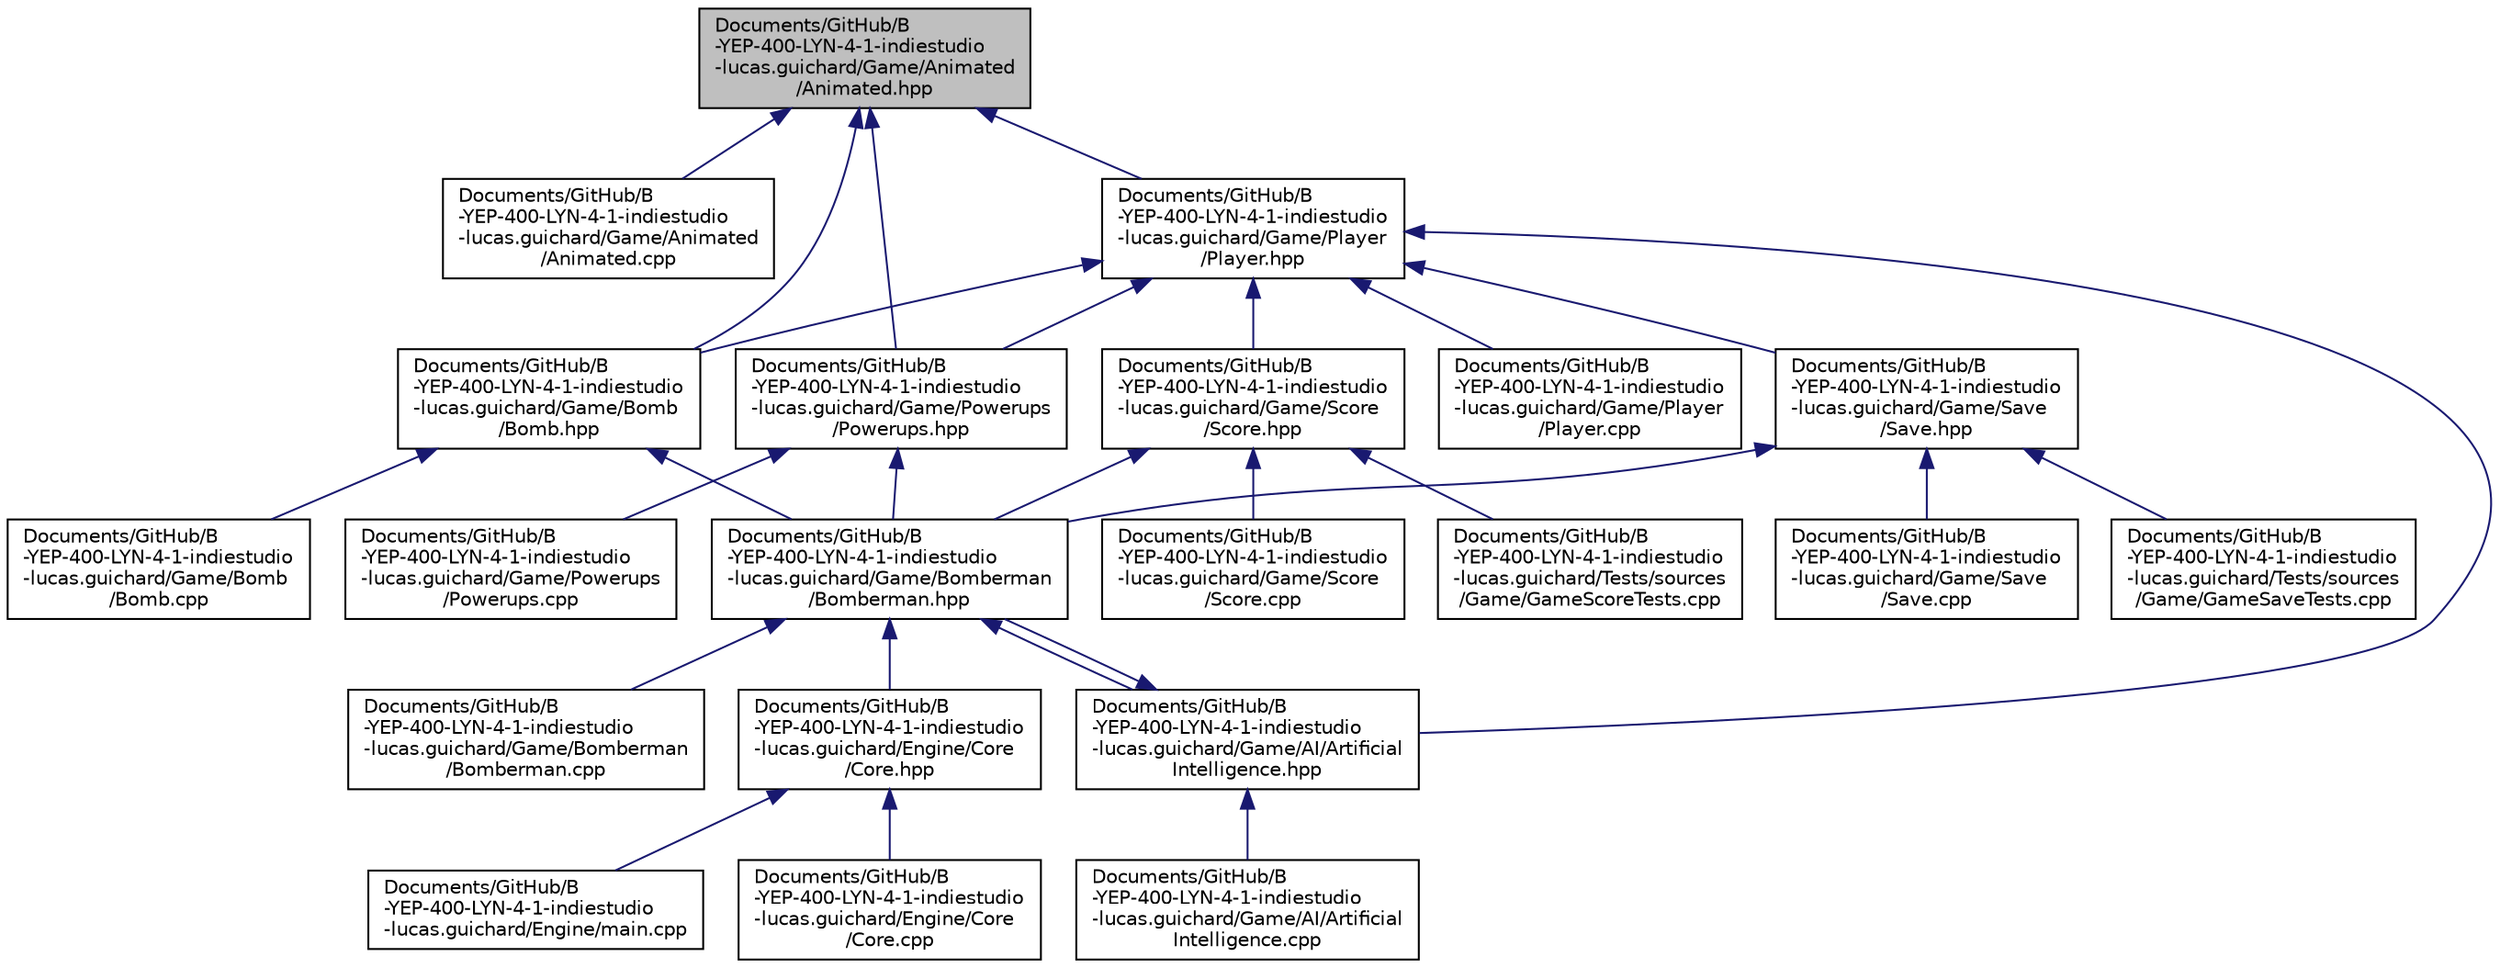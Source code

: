 digraph "Documents/GitHub/B-YEP-400-LYN-4-1-indiestudio-lucas.guichard/Game/Animated/Animated.hpp"
{
 // LATEX_PDF_SIZE
  edge [fontname="Helvetica",fontsize="10",labelfontname="Helvetica",labelfontsize="10"];
  node [fontname="Helvetica",fontsize="10",shape=record];
  Node1 [label="Documents/GitHub/B\l-YEP-400-LYN-4-1-indiestudio\l-lucas.guichard/Game/Animated\l/Animated.hpp",height=0.2,width=0.4,color="black", fillcolor="grey75", style="filled", fontcolor="black",tooltip=" "];
  Node1 -> Node2 [dir="back",color="midnightblue",fontsize="10",style="solid"];
  Node2 [label="Documents/GitHub/B\l-YEP-400-LYN-4-1-indiestudio\l-lucas.guichard/Game/Animated\l/Animated.cpp",height=0.2,width=0.4,color="black", fillcolor="white", style="filled",URL="$_animated_8cpp.html",tooltip=" "];
  Node1 -> Node3 [dir="back",color="midnightblue",fontsize="10",style="solid"];
  Node3 [label="Documents/GitHub/B\l-YEP-400-LYN-4-1-indiestudio\l-lucas.guichard/Game/Bomb\l/Bomb.hpp",height=0.2,width=0.4,color="black", fillcolor="white", style="filled",URL="$_bomb_8hpp.html",tooltip=" "];
  Node3 -> Node4 [dir="back",color="midnightblue",fontsize="10",style="solid"];
  Node4 [label="Documents/GitHub/B\l-YEP-400-LYN-4-1-indiestudio\l-lucas.guichard/Game/Bomb\l/Bomb.cpp",height=0.2,width=0.4,color="black", fillcolor="white", style="filled",URL="$_bomb_8cpp.html",tooltip=" "];
  Node3 -> Node5 [dir="back",color="midnightblue",fontsize="10",style="solid"];
  Node5 [label="Documents/GitHub/B\l-YEP-400-LYN-4-1-indiestudio\l-lucas.guichard/Game/Bomberman\l/Bomberman.hpp",height=0.2,width=0.4,color="black", fillcolor="white", style="filled",URL="$_bomberman_8hpp.html",tooltip=" "];
  Node5 -> Node6 [dir="back",color="midnightblue",fontsize="10",style="solid"];
  Node6 [label="Documents/GitHub/B\l-YEP-400-LYN-4-1-indiestudio\l-lucas.guichard/Engine/Core\l/Core.hpp",height=0.2,width=0.4,color="black", fillcolor="white", style="filled",URL="$_core_8hpp.html",tooltip=" "];
  Node6 -> Node7 [dir="back",color="midnightblue",fontsize="10",style="solid"];
  Node7 [label="Documents/GitHub/B\l-YEP-400-LYN-4-1-indiestudio\l-lucas.guichard/Engine/Core\l/Core.cpp",height=0.2,width=0.4,color="black", fillcolor="white", style="filled",URL="$_core_8cpp.html",tooltip=" "];
  Node6 -> Node8 [dir="back",color="midnightblue",fontsize="10",style="solid"];
  Node8 [label="Documents/GitHub/B\l-YEP-400-LYN-4-1-indiestudio\l-lucas.guichard/Engine/main.cpp",height=0.2,width=0.4,color="black", fillcolor="white", style="filled",URL="$main_8cpp.html",tooltip=" "];
  Node5 -> Node9 [dir="back",color="midnightblue",fontsize="10",style="solid"];
  Node9 [label="Documents/GitHub/B\l-YEP-400-LYN-4-1-indiestudio\l-lucas.guichard/Game/AI/Artificial\lIntelligence.hpp",height=0.2,width=0.4,color="black", fillcolor="white", style="filled",URL="$_artificial_intelligence_8hpp.html",tooltip=" "];
  Node9 -> Node10 [dir="back",color="midnightblue",fontsize="10",style="solid"];
  Node10 [label="Documents/GitHub/B\l-YEP-400-LYN-4-1-indiestudio\l-lucas.guichard/Game/AI/Artificial\lIntelligence.cpp",height=0.2,width=0.4,color="black", fillcolor="white", style="filled",URL="$_artificial_intelligence_8cpp.html",tooltip=" "];
  Node9 -> Node5 [dir="back",color="midnightblue",fontsize="10",style="solid"];
  Node5 -> Node11 [dir="back",color="midnightblue",fontsize="10",style="solid"];
  Node11 [label="Documents/GitHub/B\l-YEP-400-LYN-4-1-indiestudio\l-lucas.guichard/Game/Bomberman\l/Bomberman.cpp",height=0.2,width=0.4,color="black", fillcolor="white", style="filled",URL="$_bomberman_8cpp.html",tooltip=" "];
  Node1 -> Node12 [dir="back",color="midnightblue",fontsize="10",style="solid"];
  Node12 [label="Documents/GitHub/B\l-YEP-400-LYN-4-1-indiestudio\l-lucas.guichard/Game/Player\l/Player.hpp",height=0.2,width=0.4,color="black", fillcolor="white", style="filled",URL="$_game_2_player_2_player_8hpp.html",tooltip=" "];
  Node12 -> Node9 [dir="back",color="midnightblue",fontsize="10",style="solid"];
  Node12 -> Node3 [dir="back",color="midnightblue",fontsize="10",style="solid"];
  Node12 -> Node13 [dir="back",color="midnightblue",fontsize="10",style="solid"];
  Node13 [label="Documents/GitHub/B\l-YEP-400-LYN-4-1-indiestudio\l-lucas.guichard/Game/Player\l/Player.cpp",height=0.2,width=0.4,color="black", fillcolor="white", style="filled",URL="$_game_2_player_2_player_8cpp.html",tooltip=" "];
  Node12 -> Node14 [dir="back",color="midnightblue",fontsize="10",style="solid"];
  Node14 [label="Documents/GitHub/B\l-YEP-400-LYN-4-1-indiestudio\l-lucas.guichard/Game/Powerups\l/Powerups.hpp",height=0.2,width=0.4,color="black", fillcolor="white", style="filled",URL="$_powerups_8hpp.html",tooltip=" "];
  Node14 -> Node5 [dir="back",color="midnightblue",fontsize="10",style="solid"];
  Node14 -> Node15 [dir="back",color="midnightblue",fontsize="10",style="solid"];
  Node15 [label="Documents/GitHub/B\l-YEP-400-LYN-4-1-indiestudio\l-lucas.guichard/Game/Powerups\l/Powerups.cpp",height=0.2,width=0.4,color="black", fillcolor="white", style="filled",URL="$_powerups_8cpp.html",tooltip=" "];
  Node12 -> Node16 [dir="back",color="midnightblue",fontsize="10",style="solid"];
  Node16 [label="Documents/GitHub/B\l-YEP-400-LYN-4-1-indiestudio\l-lucas.guichard/Game/Save\l/Save.hpp",height=0.2,width=0.4,color="black", fillcolor="white", style="filled",URL="$_save_8hpp.html",tooltip=" "];
  Node16 -> Node5 [dir="back",color="midnightblue",fontsize="10",style="solid"];
  Node16 -> Node17 [dir="back",color="midnightblue",fontsize="10",style="solid"];
  Node17 [label="Documents/GitHub/B\l-YEP-400-LYN-4-1-indiestudio\l-lucas.guichard/Game/Save\l/Save.cpp",height=0.2,width=0.4,color="black", fillcolor="white", style="filled",URL="$_save_8cpp.html",tooltip=" "];
  Node16 -> Node18 [dir="back",color="midnightblue",fontsize="10",style="solid"];
  Node18 [label="Documents/GitHub/B\l-YEP-400-LYN-4-1-indiestudio\l-lucas.guichard/Tests/sources\l/Game/GameSaveTests.cpp",height=0.2,width=0.4,color="black", fillcolor="white", style="filled",URL="$_game_save_tests_8cpp.html",tooltip=" "];
  Node12 -> Node19 [dir="back",color="midnightblue",fontsize="10",style="solid"];
  Node19 [label="Documents/GitHub/B\l-YEP-400-LYN-4-1-indiestudio\l-lucas.guichard/Game/Score\l/Score.hpp",height=0.2,width=0.4,color="black", fillcolor="white", style="filled",URL="$_score_8hpp.html",tooltip=" "];
  Node19 -> Node5 [dir="back",color="midnightblue",fontsize="10",style="solid"];
  Node19 -> Node20 [dir="back",color="midnightblue",fontsize="10",style="solid"];
  Node20 [label="Documents/GitHub/B\l-YEP-400-LYN-4-1-indiestudio\l-lucas.guichard/Game/Score\l/Score.cpp",height=0.2,width=0.4,color="black", fillcolor="white", style="filled",URL="$_score_8cpp.html",tooltip=" "];
  Node19 -> Node21 [dir="back",color="midnightblue",fontsize="10",style="solid"];
  Node21 [label="Documents/GitHub/B\l-YEP-400-LYN-4-1-indiestudio\l-lucas.guichard/Tests/sources\l/Game/GameScoreTests.cpp",height=0.2,width=0.4,color="black", fillcolor="white", style="filled",URL="$_game_score_tests_8cpp.html",tooltip=" "];
  Node1 -> Node14 [dir="back",color="midnightblue",fontsize="10",style="solid"];
}

